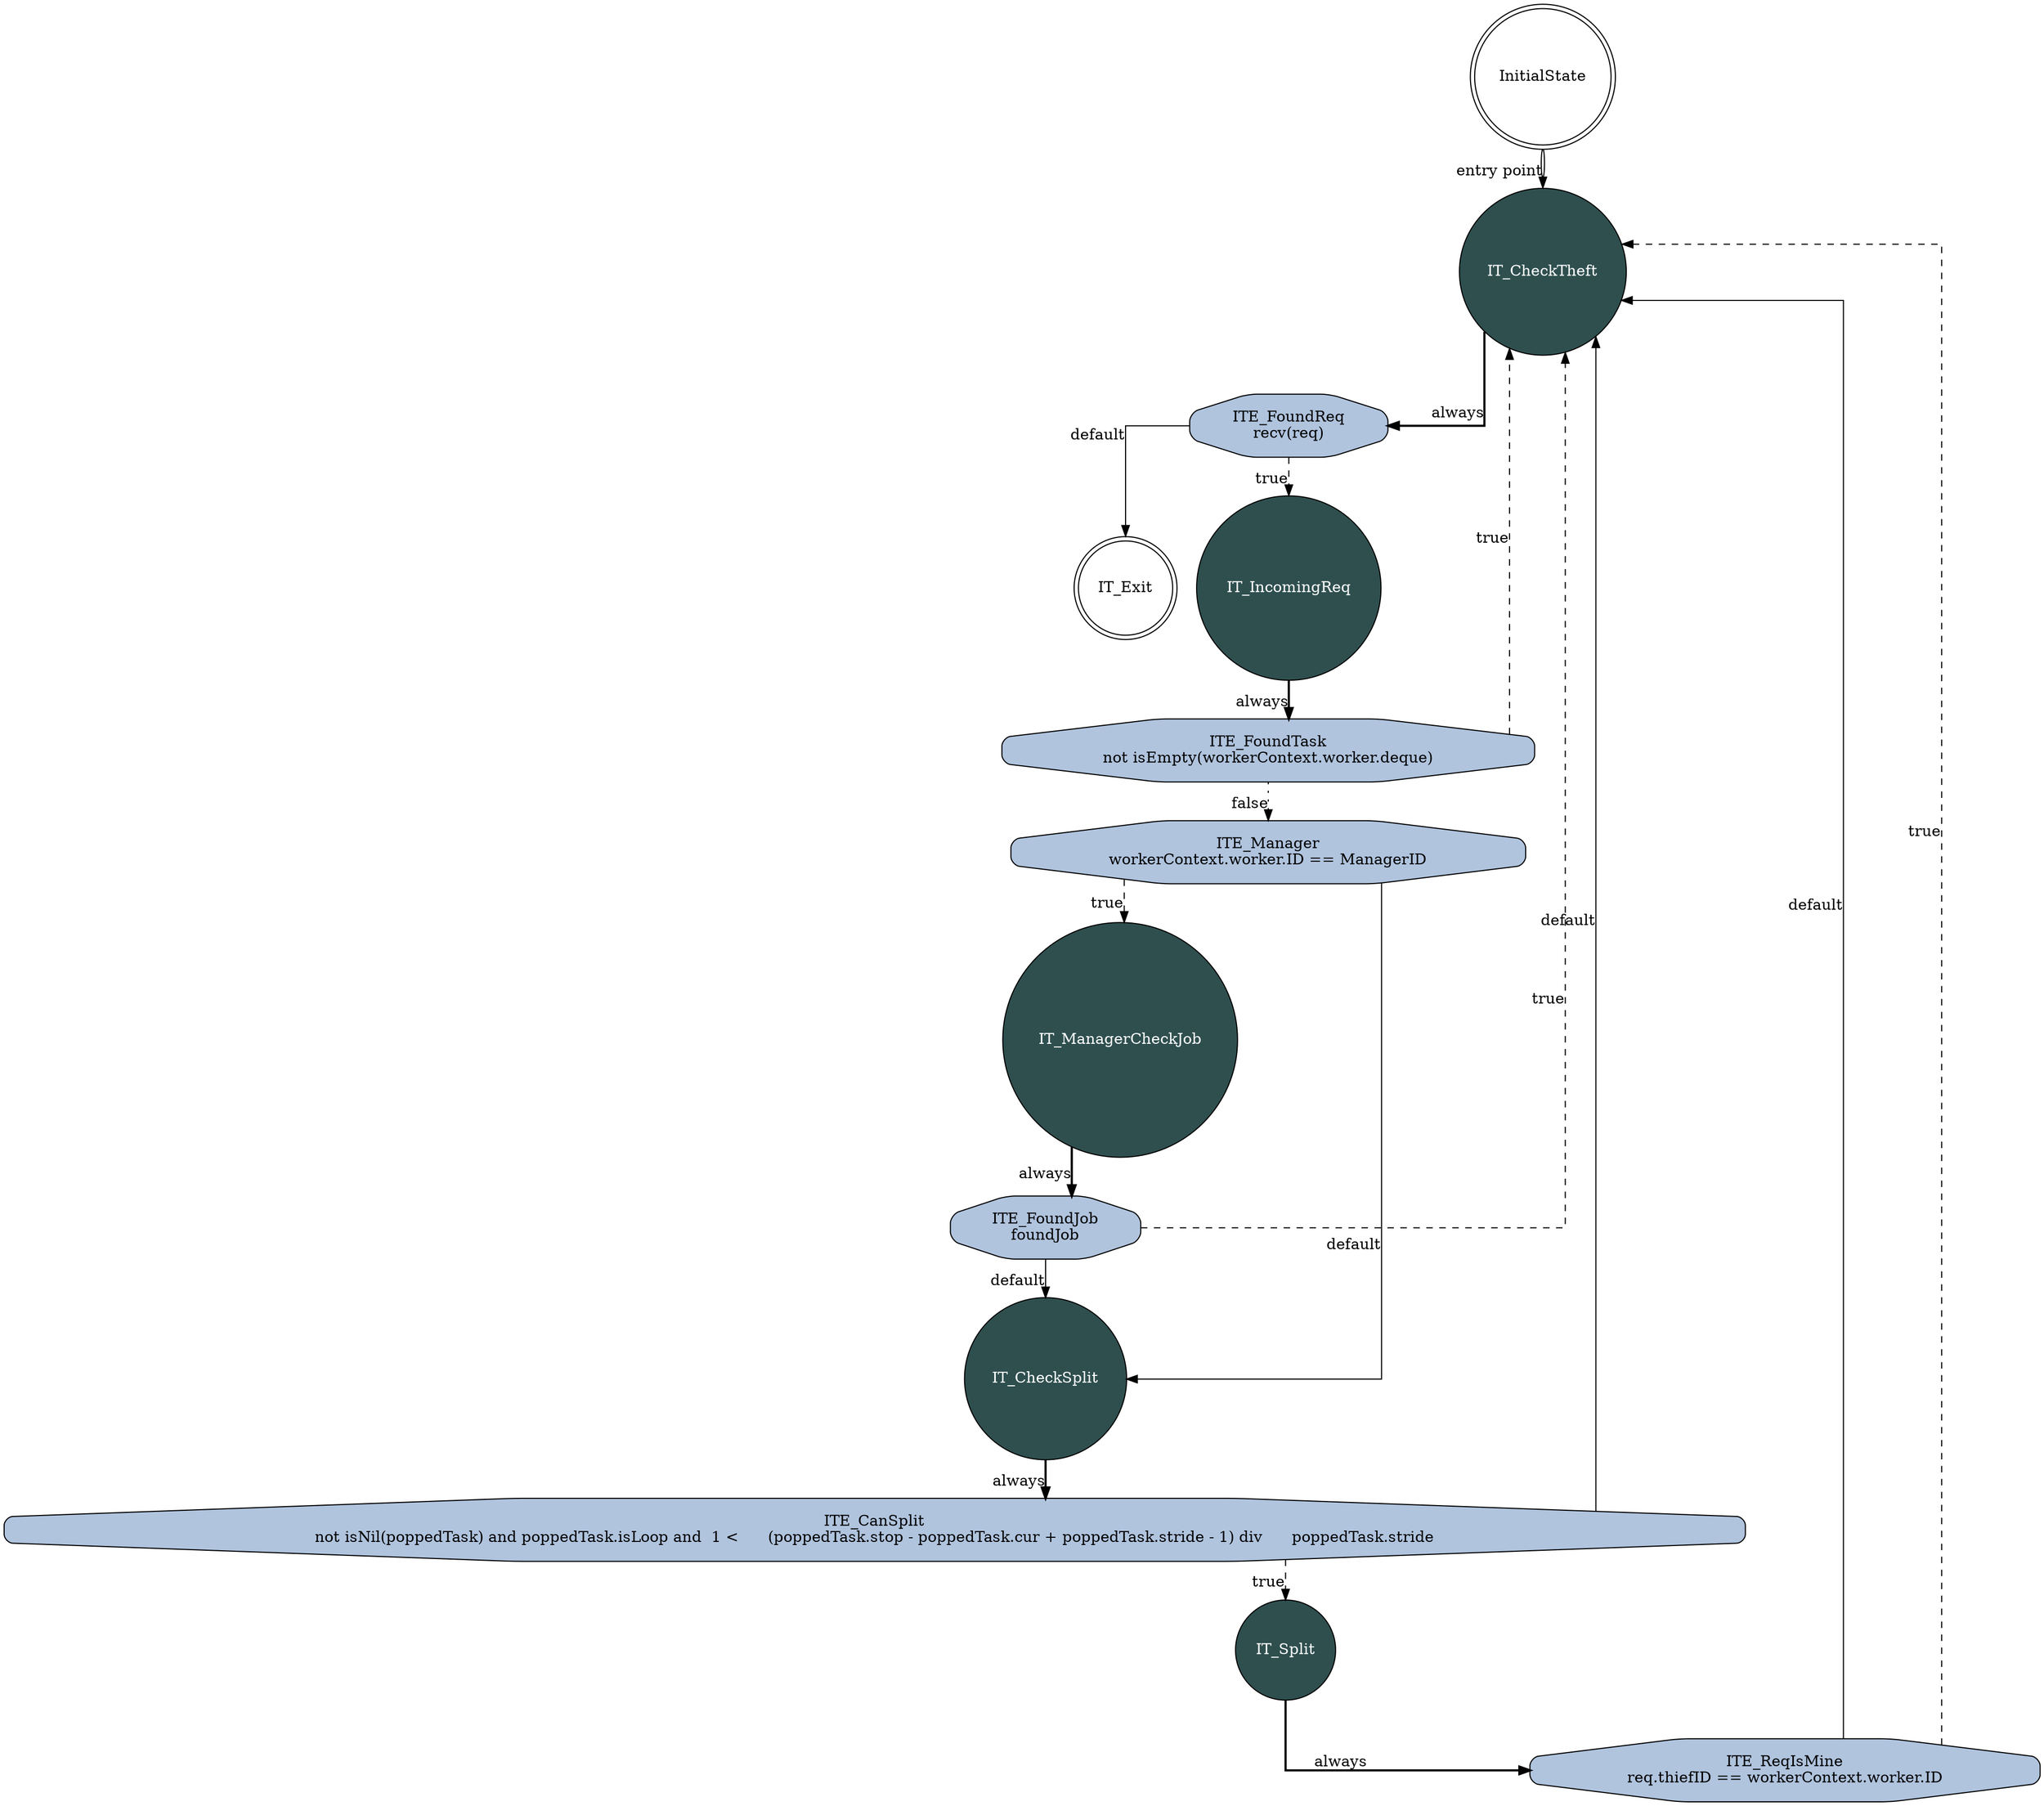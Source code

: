 digraph handleThievesFSA{
    splines=ortho;
    node [shape = doublecircle]; InitialState IT_Exit;
    node [shape = circle, fontcolor=white, fillcolor=darkslategrey, style="filled"]; IT_ManagerCheckJob IT_CheckTheft IT_Split IT_IncomingReq IT_CheckSplit;
    InitialState -> IT_CheckTheft [color="black:invis:black", xlabel="entry point"];
    node [shape = octagon, fontcolor=black, fillcolor=lightsteelblue, style="rounded,filled"]; IT_ManagerCheckJob_ITE_FoundJob IT_CheckTheft_ITE_FoundReq IT_Split_ITE_ReqIsMine IT_IncomingReq_ITE_FoundTask IT_IncomingReq_ITE_Manager IT_CheckSplit_ITE_CanSplit ;
    IT_ManagerCheckJob_ITE_FoundJob [label="ITE_FoundJob\nfoundJob"];
    IT_CheckTheft_ITE_FoundReq [label="ITE_FoundReq\nrecv(req)"];
    IT_Split_ITE_ReqIsMine [label="ITE_ReqIsMine\nreq.thiefID == workerContext.worker.ID"];
    IT_IncomingReq_ITE_FoundTask [label="ITE_FoundTask\nnot isEmpty(workerContext.worker.deque)"];
    IT_IncomingReq_ITE_Manager [label="ITE_Manager\nworkerContext.worker.ID == ManagerID"];
    IT_CheckSplit_ITE_CanSplit [label="ITE_CanSplit\nnot isNil(poppedTask) and poppedTask.isLoop and  1 <      (poppedTask.stop - poppedTask.cur + poppedTask.stride - 1) div      poppedTask.stride"];
    IT_ManagerCheckJob -> IT_ManagerCheckJob_ITE_FoundJob[style=bold, xlabel="always"];
    IT_ManagerCheckJob_ITE_FoundJob -> IT_CheckTheft [style=dashed, xlabel="true"];
    IT_ManagerCheckJob_ITE_FoundJob -> IT_CheckSplit [xlabel="default"];
    IT_CheckTheft -> IT_CheckTheft_ITE_FoundReq[style=bold, xlabel="always"];
    IT_CheckTheft_ITE_FoundReq -> IT_IncomingReq [style=dashed, xlabel="true"];
    IT_CheckTheft_ITE_FoundReq -> IT_Exit [xlabel="default"];
    IT_Split -> IT_Split_ITE_ReqIsMine[style=bold, xlabel="always"];
    IT_Split_ITE_ReqIsMine -> IT_CheckTheft [style=dashed, xlabel="true"];
    IT_Split_ITE_ReqIsMine -> IT_CheckTheft [xlabel="default"];
    IT_IncomingReq -> IT_IncomingReq_ITE_FoundTask[style=bold, xlabel="always"];
    IT_IncomingReq_ITE_FoundTask -> IT_CheckTheft [style=dashed, xlabel="true"];
    IT_IncomingReq_ITE_FoundTask -> IT_IncomingReq_ITE_Manager[style=dotted, xlabel="false"];
    IT_IncomingReq_ITE_Manager -> IT_ManagerCheckJob [style=dashed, xlabel="true"];
    IT_IncomingReq_ITE_Manager -> IT_CheckSplit [xlabel="default"];
    IT_CheckSplit -> IT_CheckSplit_ITE_CanSplit[style=bold, xlabel="always"];
    IT_CheckSplit_ITE_CanSplit -> IT_Split [style=dashed, xlabel="true"];
    IT_CheckSplit_ITE_CanSplit -> IT_CheckTheft [xlabel="default"];
}